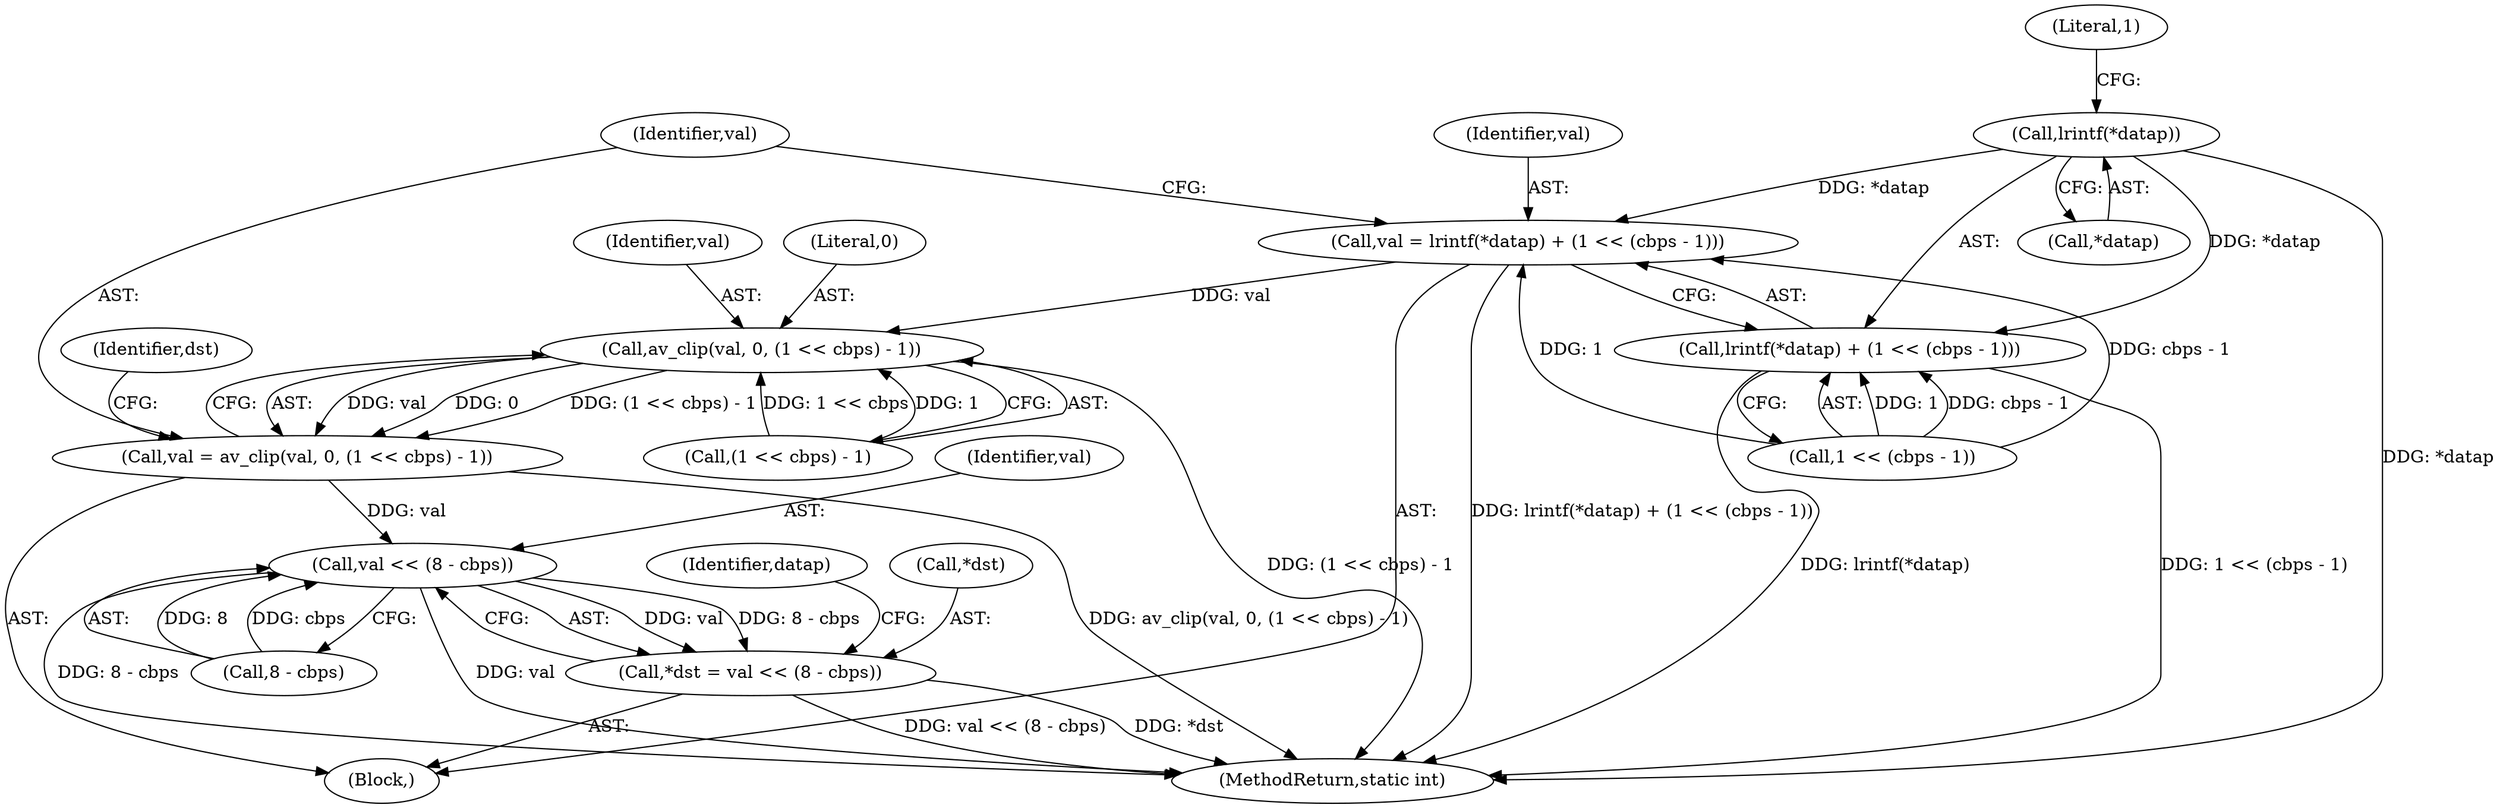 digraph "0_FFmpeg_fe448cd28d674c3eff3072552eae366d0b659ce9@pointer" {
"1000685" [label="(Call,lrintf(*datap))"];
"1000682" [label="(Call,val = lrintf(*datap) + (1 << (cbps - 1)))"];
"1000695" [label="(Call,av_clip(val, 0, (1 << cbps) - 1))"];
"1000693" [label="(Call,val = av_clip(val, 0, (1 << cbps) - 1))"];
"1000706" [label="(Call,val << (8 - cbps))"];
"1000703" [label="(Call,*dst = val << (8 - cbps))"];
"1000684" [label="(Call,lrintf(*datap) + (1 << (cbps - 1)))"];
"1000698" [label="(Call,(1 << cbps) - 1)"];
"1000706" [label="(Call,val << (8 - cbps))"];
"1000686" [label="(Call,*datap)"];
"1000683" [label="(Identifier,val)"];
"1000689" [label="(Literal,1)"];
"1000697" [label="(Literal,0)"];
"1000682" [label="(Call,val = lrintf(*datap) + (1 << (cbps - 1)))"];
"1000684" [label="(Call,lrintf(*datap) + (1 << (cbps - 1)))"];
"1000693" [label="(Call,val = av_clip(val, 0, (1 << cbps) - 1))"];
"1000705" [label="(Identifier,dst)"];
"1000680" [label="(Block,)"];
"1000685" [label="(Call,lrintf(*datap))"];
"1000708" [label="(Call,8 - cbps)"];
"1001090" [label="(MethodReturn,static int)"];
"1000712" [label="(Identifier,datap)"];
"1000688" [label="(Call,1 << (cbps - 1))"];
"1000694" [label="(Identifier,val)"];
"1000707" [label="(Identifier,val)"];
"1000695" [label="(Call,av_clip(val, 0, (1 << cbps) - 1))"];
"1000704" [label="(Call,*dst)"];
"1000696" [label="(Identifier,val)"];
"1000703" [label="(Call,*dst = val << (8 - cbps))"];
"1000685" -> "1000684"  [label="AST: "];
"1000685" -> "1000686"  [label="CFG: "];
"1000686" -> "1000685"  [label="AST: "];
"1000689" -> "1000685"  [label="CFG: "];
"1000685" -> "1001090"  [label="DDG: *datap"];
"1000685" -> "1000682"  [label="DDG: *datap"];
"1000685" -> "1000684"  [label="DDG: *datap"];
"1000682" -> "1000680"  [label="AST: "];
"1000682" -> "1000684"  [label="CFG: "];
"1000683" -> "1000682"  [label="AST: "];
"1000684" -> "1000682"  [label="AST: "];
"1000694" -> "1000682"  [label="CFG: "];
"1000682" -> "1001090"  [label="DDG: lrintf(*datap) + (1 << (cbps - 1))"];
"1000688" -> "1000682"  [label="DDG: 1"];
"1000688" -> "1000682"  [label="DDG: cbps - 1"];
"1000682" -> "1000695"  [label="DDG: val"];
"1000695" -> "1000693"  [label="AST: "];
"1000695" -> "1000698"  [label="CFG: "];
"1000696" -> "1000695"  [label="AST: "];
"1000697" -> "1000695"  [label="AST: "];
"1000698" -> "1000695"  [label="AST: "];
"1000693" -> "1000695"  [label="CFG: "];
"1000695" -> "1001090"  [label="DDG: (1 << cbps) - 1"];
"1000695" -> "1000693"  [label="DDG: val"];
"1000695" -> "1000693"  [label="DDG: 0"];
"1000695" -> "1000693"  [label="DDG: (1 << cbps) - 1"];
"1000698" -> "1000695"  [label="DDG: 1 << cbps"];
"1000698" -> "1000695"  [label="DDG: 1"];
"1000693" -> "1000680"  [label="AST: "];
"1000694" -> "1000693"  [label="AST: "];
"1000705" -> "1000693"  [label="CFG: "];
"1000693" -> "1001090"  [label="DDG: av_clip(val, 0, (1 << cbps) - 1)"];
"1000693" -> "1000706"  [label="DDG: val"];
"1000706" -> "1000703"  [label="AST: "];
"1000706" -> "1000708"  [label="CFG: "];
"1000707" -> "1000706"  [label="AST: "];
"1000708" -> "1000706"  [label="AST: "];
"1000703" -> "1000706"  [label="CFG: "];
"1000706" -> "1001090"  [label="DDG: 8 - cbps"];
"1000706" -> "1001090"  [label="DDG: val"];
"1000706" -> "1000703"  [label="DDG: val"];
"1000706" -> "1000703"  [label="DDG: 8 - cbps"];
"1000708" -> "1000706"  [label="DDG: 8"];
"1000708" -> "1000706"  [label="DDG: cbps"];
"1000703" -> "1000680"  [label="AST: "];
"1000704" -> "1000703"  [label="AST: "];
"1000712" -> "1000703"  [label="CFG: "];
"1000703" -> "1001090"  [label="DDG: val << (8 - cbps)"];
"1000703" -> "1001090"  [label="DDG: *dst"];
"1000684" -> "1000688"  [label="CFG: "];
"1000688" -> "1000684"  [label="AST: "];
"1000684" -> "1001090"  [label="DDG: lrintf(*datap)"];
"1000684" -> "1001090"  [label="DDG: 1 << (cbps - 1)"];
"1000688" -> "1000684"  [label="DDG: 1"];
"1000688" -> "1000684"  [label="DDG: cbps - 1"];
}
